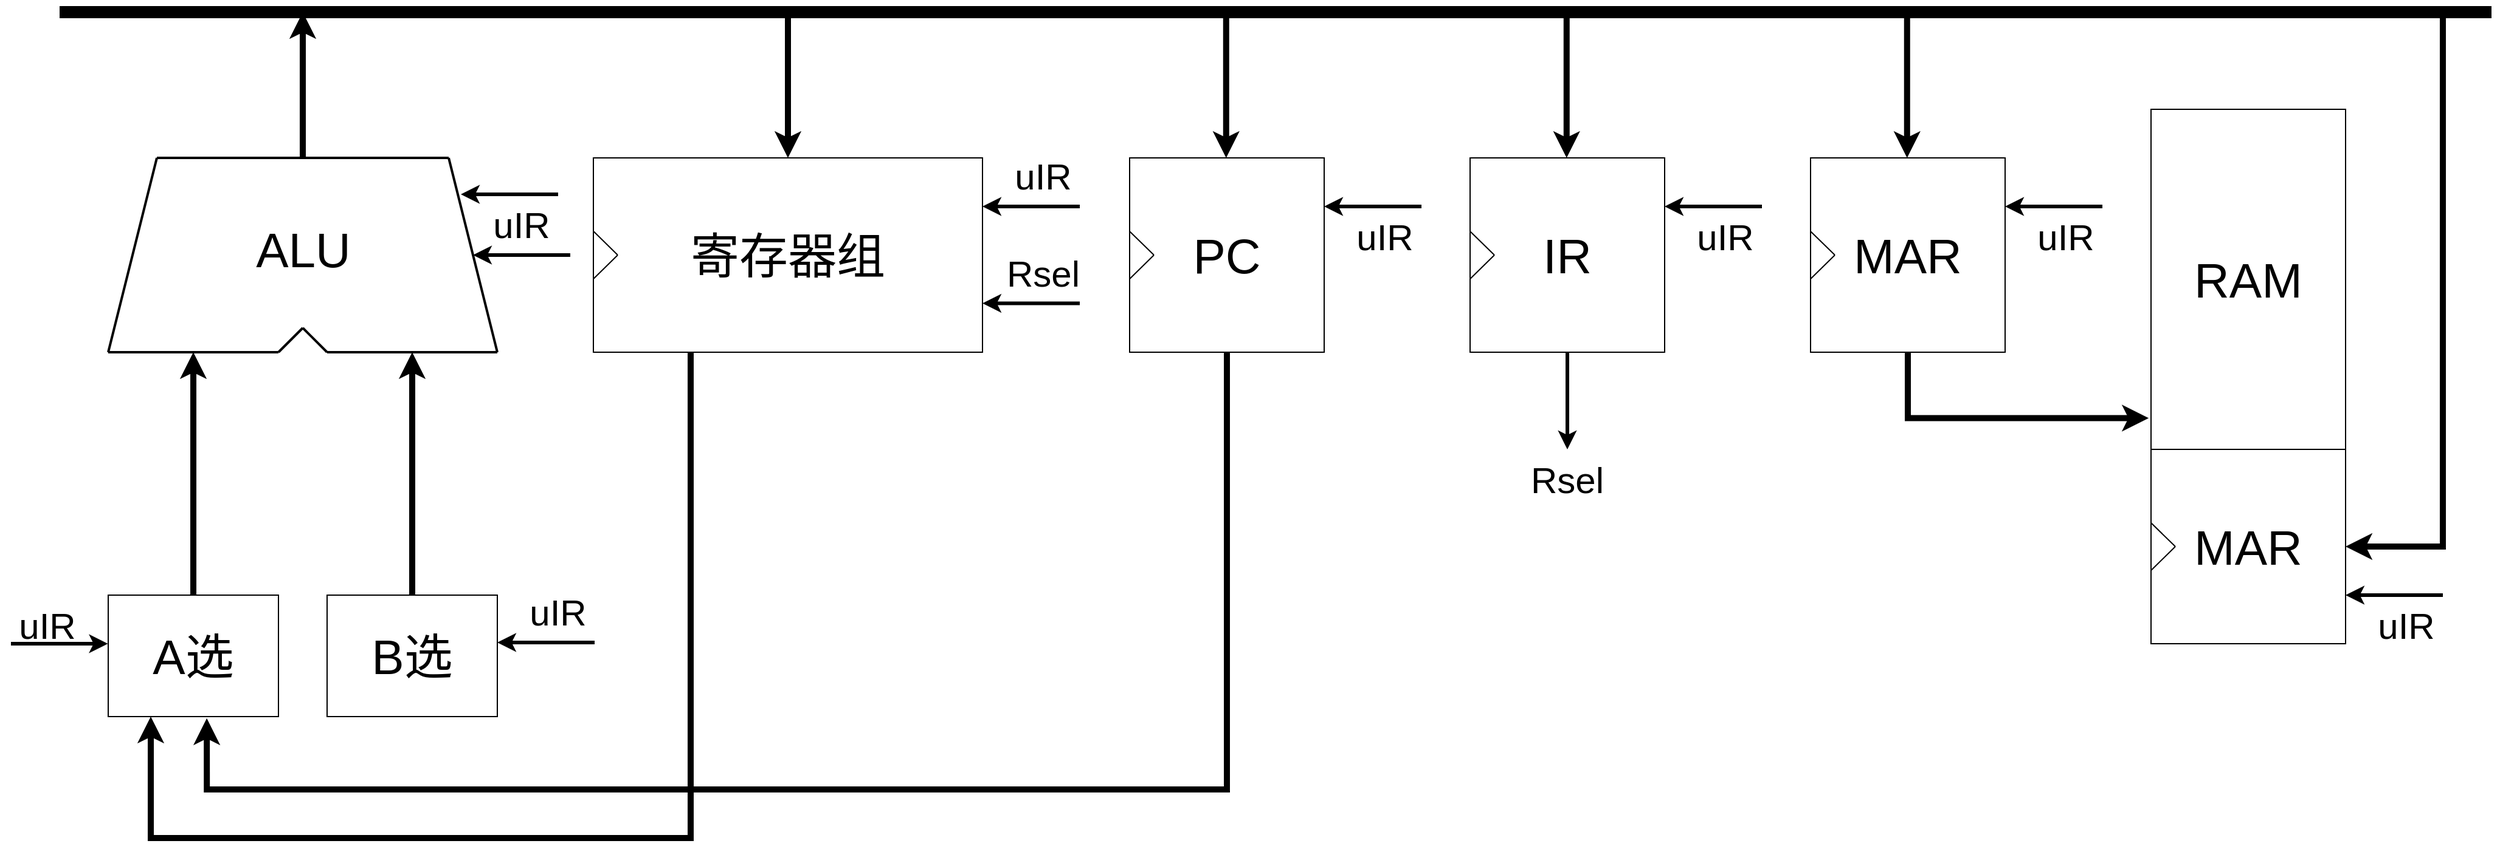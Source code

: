<mxfile version="24.4.10" type="github">
  <diagram name="第 1 页" id="NPU7hm5LGNGhCcqN77LV">
    <mxGraphModel dx="2049" dy="1190" grid="1" gridSize="10" guides="1" tooltips="1" connect="1" arrows="1" fold="1" page="1" pageScale="1" pageWidth="2336" pageHeight="1654" math="0" shadow="0">
      <root>
        <mxCell id="0" />
        <mxCell id="1" parent="0" />
        <mxCell id="jWbf1facQkrspruIxKf3-2" value="" style="endArrow=none;html=1;rounded=0;jumpSize=10;strokeOpacity=100;arcSize=20;strokeWidth=10;" edge="1" parent="1">
          <mxGeometry width="50" height="50" relative="1" as="geometry">
            <mxPoint x="240" y="240" as="sourcePoint" />
            <mxPoint x="2240" y="240" as="targetPoint" />
          </mxGeometry>
        </mxCell>
        <mxCell id="jWbf1facQkrspruIxKf3-4" value="" style="endArrow=none;html=1;rounded=0;strokeWidth=2;" edge="1" parent="1">
          <mxGeometry width="50" height="50" relative="1" as="geometry">
            <mxPoint x="320" y="360" as="sourcePoint" />
            <mxPoint x="560" y="360" as="targetPoint" />
          </mxGeometry>
        </mxCell>
        <mxCell id="jWbf1facQkrspruIxKf3-5" value="" style="endArrow=none;html=1;rounded=0;strokeWidth=2;" edge="1" parent="1">
          <mxGeometry width="50" height="50" relative="1" as="geometry">
            <mxPoint x="280" y="520" as="sourcePoint" />
            <mxPoint x="320" y="360" as="targetPoint" />
          </mxGeometry>
        </mxCell>
        <mxCell id="jWbf1facQkrspruIxKf3-6" value="" style="endArrow=none;html=1;rounded=0;strokeWidth=2;" edge="1" parent="1">
          <mxGeometry width="50" height="50" relative="1" as="geometry">
            <mxPoint x="600" y="520" as="sourcePoint" />
            <mxPoint x="560" y="360" as="targetPoint" />
          </mxGeometry>
        </mxCell>
        <mxCell id="jWbf1facQkrspruIxKf3-8" value="" style="endArrow=none;html=1;rounded=0;strokeWidth=2;" edge="1" parent="1">
          <mxGeometry width="50" height="50" relative="1" as="geometry">
            <mxPoint x="280" y="520" as="sourcePoint" />
            <mxPoint x="420" y="520" as="targetPoint" />
          </mxGeometry>
        </mxCell>
        <mxCell id="jWbf1facQkrspruIxKf3-9" value="" style="endArrow=none;html=1;rounded=0;strokeWidth=2;" edge="1" parent="1">
          <mxGeometry width="50" height="50" relative="1" as="geometry">
            <mxPoint x="460" y="520" as="sourcePoint" />
            <mxPoint x="600" y="520" as="targetPoint" />
          </mxGeometry>
        </mxCell>
        <mxCell id="jWbf1facQkrspruIxKf3-10" value="" style="endArrow=none;html=1;rounded=0;strokeWidth=2;" edge="1" parent="1">
          <mxGeometry width="50" height="50" relative="1" as="geometry">
            <mxPoint x="420" y="520" as="sourcePoint" />
            <mxPoint x="440" y="500" as="targetPoint" />
          </mxGeometry>
        </mxCell>
        <mxCell id="jWbf1facQkrspruIxKf3-11" value="" style="endArrow=none;html=1;rounded=0;strokeWidth=2;" edge="1" parent="1">
          <mxGeometry width="50" height="50" relative="1" as="geometry">
            <mxPoint x="440" y="500" as="sourcePoint" />
            <mxPoint x="460" y="520" as="targetPoint" />
          </mxGeometry>
        </mxCell>
        <mxCell id="jWbf1facQkrspruIxKf3-12" value="" style="endArrow=classic;html=1;rounded=0;strokeWidth=5;" edge="1" parent="1">
          <mxGeometry width="50" height="50" relative="1" as="geometry">
            <mxPoint x="440" y="360" as="sourcePoint" />
            <mxPoint x="440" y="240" as="targetPoint" />
          </mxGeometry>
        </mxCell>
        <mxCell id="jWbf1facQkrspruIxKf3-17" style="edgeStyle=orthogonalEdgeStyle;rounded=0;orthogonalLoop=1;jettySize=auto;html=1;exitX=0.5;exitY=0;exitDx=0;exitDy=0;strokeWidth=5;" edge="1" parent="1" source="jWbf1facQkrspruIxKf3-14">
          <mxGeometry relative="1" as="geometry">
            <mxPoint x="350" y="520" as="targetPoint" />
          </mxGeometry>
        </mxCell>
        <mxCell id="jWbf1facQkrspruIxKf3-14" value="&lt;font style=&quot;font-size: 40px;&quot;&gt;A选&lt;/font&gt;" style="rounded=0;whiteSpace=wrap;html=1;" vertex="1" parent="1">
          <mxGeometry x="280" y="720" width="140" height="100" as="geometry" />
        </mxCell>
        <mxCell id="jWbf1facQkrspruIxKf3-18" style="edgeStyle=orthogonalEdgeStyle;rounded=0;orthogonalLoop=1;jettySize=auto;html=1;exitX=0.5;exitY=0;exitDx=0;exitDy=0;strokeWidth=5;" edge="1" parent="1" source="jWbf1facQkrspruIxKf3-15">
          <mxGeometry relative="1" as="geometry">
            <mxPoint x="530" y="520" as="targetPoint" />
          </mxGeometry>
        </mxCell>
        <mxCell id="jWbf1facQkrspruIxKf3-15" value="&lt;font style=&quot;font-size: 40px;&quot;&gt;B选&lt;/font&gt;" style="rounded=0;whiteSpace=wrap;html=1;" vertex="1" parent="1">
          <mxGeometry x="460" y="720" width="140" height="100" as="geometry" />
        </mxCell>
        <mxCell id="jWbf1facQkrspruIxKf3-16" value="&lt;font style=&quot;font-size: 40px;&quot;&gt;ALU&lt;/font&gt;" style="text;html=1;align=center;verticalAlign=middle;resizable=0;points=[];autosize=1;strokeColor=none;fillColor=none;" vertex="1" parent="1">
          <mxGeometry x="390" y="405" width="100" height="60" as="geometry" />
        </mxCell>
        <mxCell id="jWbf1facQkrspruIxKf3-67" style="edgeStyle=orthogonalEdgeStyle;rounded=0;orthogonalLoop=1;jettySize=auto;html=1;exitX=0.25;exitY=1;exitDx=0;exitDy=0;entryX=0.25;entryY=1;entryDx=0;entryDy=0;strokeWidth=5;" edge="1" parent="1" source="jWbf1facQkrspruIxKf3-19" target="jWbf1facQkrspruIxKf3-14">
          <mxGeometry relative="1" as="geometry">
            <mxPoint x="690" y="1020" as="targetPoint" />
            <Array as="points">
              <mxPoint x="759" y="920" />
              <mxPoint x="315" y="920" />
            </Array>
          </mxGeometry>
        </mxCell>
        <mxCell id="jWbf1facQkrspruIxKf3-19" value="&lt;font style=&quot;font-size: 40px;&quot;&gt;寄存器组&lt;/font&gt;" style="rounded=0;whiteSpace=wrap;html=1;" vertex="1" parent="1">
          <mxGeometry x="679" y="360" width="320" height="160" as="geometry" />
        </mxCell>
        <mxCell id="jWbf1facQkrspruIxKf3-20" value="" style="endArrow=none;html=1;rounded=0;exitX=0.001;exitY=0.379;exitDx=0;exitDy=0;exitPerimeter=0;" edge="1" parent="1" source="jWbf1facQkrspruIxKf3-19">
          <mxGeometry width="50" height="50" relative="1" as="geometry">
            <mxPoint x="869" y="560" as="sourcePoint" />
            <mxPoint x="699" y="440" as="targetPoint" />
          </mxGeometry>
        </mxCell>
        <mxCell id="jWbf1facQkrspruIxKf3-21" value="" style="endArrow=none;html=1;rounded=0;exitX=-0.003;exitY=0.629;exitDx=0;exitDy=0;exitPerimeter=0;" edge="1" parent="1">
          <mxGeometry width="50" height="50" relative="1" as="geometry">
            <mxPoint x="679.04" y="459.64" as="sourcePoint" />
            <mxPoint x="699" y="440" as="targetPoint" />
          </mxGeometry>
        </mxCell>
        <mxCell id="jWbf1facQkrspruIxKf3-68" style="edgeStyle=orthogonalEdgeStyle;rounded=0;orthogonalLoop=1;jettySize=auto;html=1;exitX=0.5;exitY=1;exitDx=0;exitDy=0;entryX=0.579;entryY=1.014;entryDx=0;entryDy=0;entryPerimeter=0;strokeWidth=5;" edge="1" parent="1" source="jWbf1facQkrspruIxKf3-22" target="jWbf1facQkrspruIxKf3-14">
          <mxGeometry relative="1" as="geometry">
            <mxPoint x="1040" y="880" as="targetPoint" />
            <Array as="points">
              <mxPoint x="1200" y="880" />
              <mxPoint x="361" y="880" />
            </Array>
          </mxGeometry>
        </mxCell>
        <mxCell id="jWbf1facQkrspruIxKf3-22" value="&lt;font style=&quot;font-size: 40px;&quot;&gt;PC&lt;/font&gt;" style="rounded=0;whiteSpace=wrap;html=1;" vertex="1" parent="1">
          <mxGeometry x="1120" y="360" width="160" height="160" as="geometry" />
        </mxCell>
        <mxCell id="jWbf1facQkrspruIxKf3-23" value="" style="endArrow=none;html=1;rounded=0;exitX=0.001;exitY=0.379;exitDx=0;exitDy=0;exitPerimeter=0;" edge="1" parent="1" source="jWbf1facQkrspruIxKf3-22">
          <mxGeometry width="50" height="50" relative="1" as="geometry">
            <mxPoint x="1310" y="560" as="sourcePoint" />
            <mxPoint x="1140" y="440" as="targetPoint" />
          </mxGeometry>
        </mxCell>
        <mxCell id="jWbf1facQkrspruIxKf3-24" value="" style="endArrow=none;html=1;rounded=0;exitX=-0.003;exitY=0.629;exitDx=0;exitDy=0;exitPerimeter=0;" edge="1" parent="1">
          <mxGeometry width="50" height="50" relative="1" as="geometry">
            <mxPoint x="1120.04" y="459.64" as="sourcePoint" />
            <mxPoint x="1140" y="440" as="targetPoint" />
          </mxGeometry>
        </mxCell>
        <mxCell id="jWbf1facQkrspruIxKf3-25" value="&lt;span style=&quot;font-size: 40px;&quot;&gt;IR&lt;/span&gt;" style="rounded=0;whiteSpace=wrap;html=1;" vertex="1" parent="1">
          <mxGeometry x="1400" y="360" width="160" height="160" as="geometry" />
        </mxCell>
        <mxCell id="jWbf1facQkrspruIxKf3-26" value="" style="endArrow=none;html=1;rounded=0;exitX=0.001;exitY=0.379;exitDx=0;exitDy=0;exitPerimeter=0;" edge="1" parent="1" source="jWbf1facQkrspruIxKf3-25">
          <mxGeometry width="50" height="50" relative="1" as="geometry">
            <mxPoint x="1590" y="560" as="sourcePoint" />
            <mxPoint x="1420" y="440" as="targetPoint" />
          </mxGeometry>
        </mxCell>
        <mxCell id="jWbf1facQkrspruIxKf3-27" value="" style="endArrow=none;html=1;rounded=0;exitX=-0.003;exitY=0.629;exitDx=0;exitDy=0;exitPerimeter=0;" edge="1" parent="1">
          <mxGeometry width="50" height="50" relative="1" as="geometry">
            <mxPoint x="1400.04" y="459.64" as="sourcePoint" />
            <mxPoint x="1420" y="440" as="targetPoint" />
          </mxGeometry>
        </mxCell>
        <mxCell id="jWbf1facQkrspruIxKf3-28" value="&lt;span style=&quot;font-size: 40px;&quot;&gt;MAR&lt;/span&gt;" style="rounded=0;whiteSpace=wrap;html=1;" vertex="1" parent="1">
          <mxGeometry x="1680" y="360" width="160" height="160" as="geometry" />
        </mxCell>
        <mxCell id="jWbf1facQkrspruIxKf3-29" value="" style="endArrow=none;html=1;rounded=0;exitX=0.001;exitY=0.379;exitDx=0;exitDy=0;exitPerimeter=0;" edge="1" parent="1" source="jWbf1facQkrspruIxKf3-28">
          <mxGeometry width="50" height="50" relative="1" as="geometry">
            <mxPoint x="1870" y="560" as="sourcePoint" />
            <mxPoint x="1700" y="440" as="targetPoint" />
          </mxGeometry>
        </mxCell>
        <mxCell id="jWbf1facQkrspruIxKf3-30" value="" style="endArrow=none;html=1;rounded=0;exitX=-0.003;exitY=0.629;exitDx=0;exitDy=0;exitPerimeter=0;" edge="1" parent="1">
          <mxGeometry width="50" height="50" relative="1" as="geometry">
            <mxPoint x="1680.04" y="459.64" as="sourcePoint" />
            <mxPoint x="1700" y="440" as="targetPoint" />
          </mxGeometry>
        </mxCell>
        <mxCell id="jWbf1facQkrspruIxKf3-31" value="&lt;span style=&quot;font-size: 40px;&quot;&gt;MAR&lt;/span&gt;" style="rounded=0;whiteSpace=wrap;html=1;" vertex="1" parent="1">
          <mxGeometry x="1960" y="600" width="160" height="160" as="geometry" />
        </mxCell>
        <mxCell id="jWbf1facQkrspruIxKf3-32" value="" style="endArrow=none;html=1;rounded=0;exitX=0.001;exitY=0.379;exitDx=0;exitDy=0;exitPerimeter=0;" edge="1" parent="1" source="jWbf1facQkrspruIxKf3-31">
          <mxGeometry width="50" height="50" relative="1" as="geometry">
            <mxPoint x="2150" y="800" as="sourcePoint" />
            <mxPoint x="1980" y="680" as="targetPoint" />
          </mxGeometry>
        </mxCell>
        <mxCell id="jWbf1facQkrspruIxKf3-33" value="" style="endArrow=none;html=1;rounded=0;exitX=-0.003;exitY=0.629;exitDx=0;exitDy=0;exitPerimeter=0;" edge="1" parent="1">
          <mxGeometry width="50" height="50" relative="1" as="geometry">
            <mxPoint x="1960.04" y="699.64" as="sourcePoint" />
            <mxPoint x="1980" y="680" as="targetPoint" />
          </mxGeometry>
        </mxCell>
        <mxCell id="jWbf1facQkrspruIxKf3-34" value="&lt;font style=&quot;font-size: 40px;&quot;&gt;RAM&lt;/font&gt;" style="rounded=0;whiteSpace=wrap;html=1;" vertex="1" parent="1">
          <mxGeometry x="1960" y="320" width="160" height="280" as="geometry" />
        </mxCell>
        <mxCell id="jWbf1facQkrspruIxKf3-35" value="" style="endArrow=classic;html=1;rounded=0;entryX=0.5;entryY=0;entryDx=0;entryDy=0;strokeWidth=5;" edge="1" parent="1" target="jWbf1facQkrspruIxKf3-19">
          <mxGeometry width="50" height="50" relative="1" as="geometry">
            <mxPoint x="839" y="240" as="sourcePoint" />
            <mxPoint x="1119" y="140" as="targetPoint" />
          </mxGeometry>
        </mxCell>
        <mxCell id="jWbf1facQkrspruIxKf3-36" value="" style="endArrow=classic;html=1;rounded=0;entryX=0.5;entryY=0;entryDx=0;entryDy=0;strokeWidth=5;" edge="1" parent="1">
          <mxGeometry width="50" height="50" relative="1" as="geometry">
            <mxPoint x="1199.38" y="240" as="sourcePoint" />
            <mxPoint x="1199.38" y="360" as="targetPoint" />
          </mxGeometry>
        </mxCell>
        <mxCell id="jWbf1facQkrspruIxKf3-37" value="" style="endArrow=classic;html=1;rounded=0;entryX=0.5;entryY=0;entryDx=0;entryDy=0;strokeWidth=5;" edge="1" parent="1">
          <mxGeometry width="50" height="50" relative="1" as="geometry">
            <mxPoint x="1479.38" y="240" as="sourcePoint" />
            <mxPoint x="1479.38" y="360" as="targetPoint" />
          </mxGeometry>
        </mxCell>
        <mxCell id="jWbf1facQkrspruIxKf3-38" value="" style="endArrow=classic;html=1;rounded=0;entryX=0.5;entryY=0;entryDx=0;entryDy=0;strokeWidth=5;" edge="1" parent="1">
          <mxGeometry width="50" height="50" relative="1" as="geometry">
            <mxPoint x="1759.38" y="240" as="sourcePoint" />
            <mxPoint x="1759.38" y="360" as="targetPoint" />
          </mxGeometry>
        </mxCell>
        <mxCell id="jWbf1facQkrspruIxKf3-39" value="" style="endArrow=classic;html=1;rounded=0;strokeWidth=5;entryX=1;entryY=0.5;entryDx=0;entryDy=0;" edge="1" parent="1" target="jWbf1facQkrspruIxKf3-31">
          <mxGeometry width="50" height="50" relative="1" as="geometry">
            <mxPoint x="2200" y="240" as="sourcePoint" />
            <mxPoint x="2160" y="680" as="targetPoint" />
            <Array as="points">
              <mxPoint x="2200" y="680" />
            </Array>
          </mxGeometry>
        </mxCell>
        <mxCell id="jWbf1facQkrspruIxKf3-40" value="" style="endArrow=classic;html=1;rounded=0;entryX=1;entryY=0.75;entryDx=0;entryDy=0;strokeWidth=3;" edge="1" parent="1" target="jWbf1facQkrspruIxKf3-31">
          <mxGeometry width="50" height="50" relative="1" as="geometry">
            <mxPoint x="2200" y="720" as="sourcePoint" />
            <mxPoint x="2270" y="710" as="targetPoint" />
          </mxGeometry>
        </mxCell>
        <mxCell id="jWbf1facQkrspruIxKf3-41" value="&lt;font style=&quot;font-size: 30px;&quot;&gt;uIR&lt;/font&gt;" style="text;html=1;align=center;verticalAlign=middle;whiteSpace=wrap;rounded=0;" vertex="1" parent="1">
          <mxGeometry x="2140" y="730" width="60" height="30" as="geometry" />
        </mxCell>
        <mxCell id="jWbf1facQkrspruIxKf3-42" value="" style="endArrow=classic;html=1;rounded=0;entryX=1;entryY=0.75;entryDx=0;entryDy=0;strokeWidth=3;" edge="1" parent="1">
          <mxGeometry width="50" height="50" relative="1" as="geometry">
            <mxPoint x="1920" y="400" as="sourcePoint" />
            <mxPoint x="1840" y="400" as="targetPoint" />
          </mxGeometry>
        </mxCell>
        <mxCell id="jWbf1facQkrspruIxKf3-43" value="&lt;font style=&quot;font-size: 30px;&quot;&gt;uIR&lt;/font&gt;" style="text;html=1;align=center;verticalAlign=middle;whiteSpace=wrap;rounded=0;" vertex="1" parent="1">
          <mxGeometry x="1860" y="410" width="60" height="30" as="geometry" />
        </mxCell>
        <mxCell id="jWbf1facQkrspruIxKf3-44" value="" style="endArrow=classic;html=1;rounded=0;entryX=1;entryY=0.75;entryDx=0;entryDy=0;strokeWidth=3;" edge="1" parent="1">
          <mxGeometry width="50" height="50" relative="1" as="geometry">
            <mxPoint x="1640" y="400" as="sourcePoint" />
            <mxPoint x="1560" y="400" as="targetPoint" />
          </mxGeometry>
        </mxCell>
        <mxCell id="jWbf1facQkrspruIxKf3-45" value="&lt;font style=&quot;font-size: 30px;&quot;&gt;uIR&lt;/font&gt;" style="text;html=1;align=center;verticalAlign=middle;whiteSpace=wrap;rounded=0;" vertex="1" parent="1">
          <mxGeometry x="1580" y="410" width="60" height="30" as="geometry" />
        </mxCell>
        <mxCell id="jWbf1facQkrspruIxKf3-46" value="" style="endArrow=classic;html=1;rounded=0;entryX=1;entryY=0.75;entryDx=0;entryDy=0;strokeWidth=3;" edge="1" parent="1">
          <mxGeometry width="50" height="50" relative="1" as="geometry">
            <mxPoint x="1360" y="400" as="sourcePoint" />
            <mxPoint x="1280" y="400" as="targetPoint" />
          </mxGeometry>
        </mxCell>
        <mxCell id="jWbf1facQkrspruIxKf3-47" value="&lt;font style=&quot;font-size: 30px;&quot;&gt;uIR&lt;/font&gt;" style="text;html=1;align=center;verticalAlign=middle;whiteSpace=wrap;rounded=0;" vertex="1" parent="1">
          <mxGeometry x="1300" y="410" width="60" height="30" as="geometry" />
        </mxCell>
        <mxCell id="jWbf1facQkrspruIxKf3-48" value="" style="endArrow=classic;html=1;rounded=0;entryX=1;entryY=0.75;entryDx=0;entryDy=0;strokeWidth=3;" edge="1" parent="1">
          <mxGeometry width="50" height="50" relative="1" as="geometry">
            <mxPoint x="1079" y="400" as="sourcePoint" />
            <mxPoint x="999" y="400" as="targetPoint" />
          </mxGeometry>
        </mxCell>
        <mxCell id="jWbf1facQkrspruIxKf3-49" value="&lt;font style=&quot;font-size: 30px;&quot;&gt;uIR&lt;/font&gt;" style="text;html=1;align=center;verticalAlign=middle;whiteSpace=wrap;rounded=0;" vertex="1" parent="1">
          <mxGeometry x="1019" y="360" width="60" height="30" as="geometry" />
        </mxCell>
        <mxCell id="jWbf1facQkrspruIxKf3-51" value="" style="endArrow=classic;html=1;rounded=0;entryX=1;entryY=0.75;entryDx=0;entryDy=0;strokeWidth=3;" edge="1" parent="1">
          <mxGeometry width="50" height="50" relative="1" as="geometry">
            <mxPoint x="650" y="390" as="sourcePoint" />
            <mxPoint x="570" y="390" as="targetPoint" />
          </mxGeometry>
        </mxCell>
        <mxCell id="jWbf1facQkrspruIxKf3-52" value="&lt;font style=&quot;font-size: 30px;&quot;&gt;uIR&lt;/font&gt;" style="text;html=1;align=center;verticalAlign=middle;whiteSpace=wrap;rounded=0;" vertex="1" parent="1">
          <mxGeometry x="590" y="400" width="60" height="30" as="geometry" />
        </mxCell>
        <mxCell id="jWbf1facQkrspruIxKf3-53" value="" style="endArrow=classic;html=1;rounded=0;entryX=1;entryY=0.75;entryDx=0;entryDy=0;strokeWidth=3;" edge="1" parent="1">
          <mxGeometry width="50" height="50" relative="1" as="geometry">
            <mxPoint x="660" y="440" as="sourcePoint" />
            <mxPoint x="580" y="440" as="targetPoint" />
          </mxGeometry>
        </mxCell>
        <mxCell id="jWbf1facQkrspruIxKf3-57" value="" style="endArrow=classic;html=1;rounded=0;entryX=1;entryY=0.75;entryDx=0;entryDy=0;strokeWidth=3;" edge="1" parent="1">
          <mxGeometry width="50" height="50" relative="1" as="geometry">
            <mxPoint x="1079" y="479.72" as="sourcePoint" />
            <mxPoint x="999" y="479.72" as="targetPoint" />
          </mxGeometry>
        </mxCell>
        <mxCell id="jWbf1facQkrspruIxKf3-58" value="&lt;span style=&quot;font-size: 30px;&quot;&gt;Rsel&lt;/span&gt;" style="text;html=1;align=center;verticalAlign=middle;whiteSpace=wrap;rounded=0;" vertex="1" parent="1">
          <mxGeometry x="1019" y="439.72" width="60" height="30" as="geometry" />
        </mxCell>
        <mxCell id="jWbf1facQkrspruIxKf3-59" value="" style="endArrow=classic;html=1;rounded=0;strokeWidth=3;exitX=0.5;exitY=1;exitDx=0;exitDy=0;" edge="1" parent="1" source="jWbf1facQkrspruIxKf3-25">
          <mxGeometry width="50" height="50" relative="1" as="geometry">
            <mxPoint x="1480" y="580" as="sourcePoint" />
            <mxPoint x="1480" y="600" as="targetPoint" />
          </mxGeometry>
        </mxCell>
        <mxCell id="jWbf1facQkrspruIxKf3-60" value="&lt;span style=&quot;font-size: 30px;&quot;&gt;Rsel&lt;/span&gt;" style="text;html=1;align=center;verticalAlign=middle;whiteSpace=wrap;rounded=0;" vertex="1" parent="1">
          <mxGeometry x="1450" y="610" width="60" height="30" as="geometry" />
        </mxCell>
        <mxCell id="jWbf1facQkrspruIxKf3-62" style="edgeStyle=orthogonalEdgeStyle;rounded=0;orthogonalLoop=1;jettySize=auto;html=1;exitX=0.5;exitY=1;exitDx=0;exitDy=0;entryX=-0.012;entryY=0.908;entryDx=0;entryDy=0;entryPerimeter=0;strokeWidth=5;" edge="1" parent="1" source="jWbf1facQkrspruIxKf3-28" target="jWbf1facQkrspruIxKf3-34">
          <mxGeometry relative="1" as="geometry" />
        </mxCell>
        <mxCell id="jWbf1facQkrspruIxKf3-63" value="" style="endArrow=classic;html=1;rounded=0;entryX=1;entryY=0.75;entryDx=0;entryDy=0;strokeWidth=3;" edge="1" parent="1">
          <mxGeometry width="50" height="50" relative="1" as="geometry">
            <mxPoint x="680" y="759.0" as="sourcePoint" />
            <mxPoint x="600" y="759.0" as="targetPoint" />
          </mxGeometry>
        </mxCell>
        <mxCell id="jWbf1facQkrspruIxKf3-64" value="&lt;font style=&quot;font-size: 30px;&quot;&gt;uIR&lt;/font&gt;" style="text;html=1;align=center;verticalAlign=middle;whiteSpace=wrap;rounded=0;" vertex="1" parent="1">
          <mxGeometry x="620" y="719.0" width="60" height="30" as="geometry" />
        </mxCell>
        <mxCell id="jWbf1facQkrspruIxKf3-65" value="" style="endArrow=classic;html=1;rounded=0;entryX=-0.002;entryY=0.4;entryDx=0;entryDy=0;strokeWidth=3;entryPerimeter=0;" edge="1" parent="1" target="jWbf1facQkrspruIxKf3-14">
          <mxGeometry width="50" height="50" relative="1" as="geometry">
            <mxPoint x="200" y="760" as="sourcePoint" />
            <mxPoint x="170" y="780.0" as="targetPoint" />
          </mxGeometry>
        </mxCell>
        <mxCell id="jWbf1facQkrspruIxKf3-66" value="&lt;font style=&quot;font-size: 30px;&quot;&gt;uIR&lt;/font&gt;" style="text;html=1;align=center;verticalAlign=middle;whiteSpace=wrap;rounded=0;" vertex="1" parent="1">
          <mxGeometry x="200" y="730.0" width="60" height="30" as="geometry" />
        </mxCell>
      </root>
    </mxGraphModel>
  </diagram>
</mxfile>

